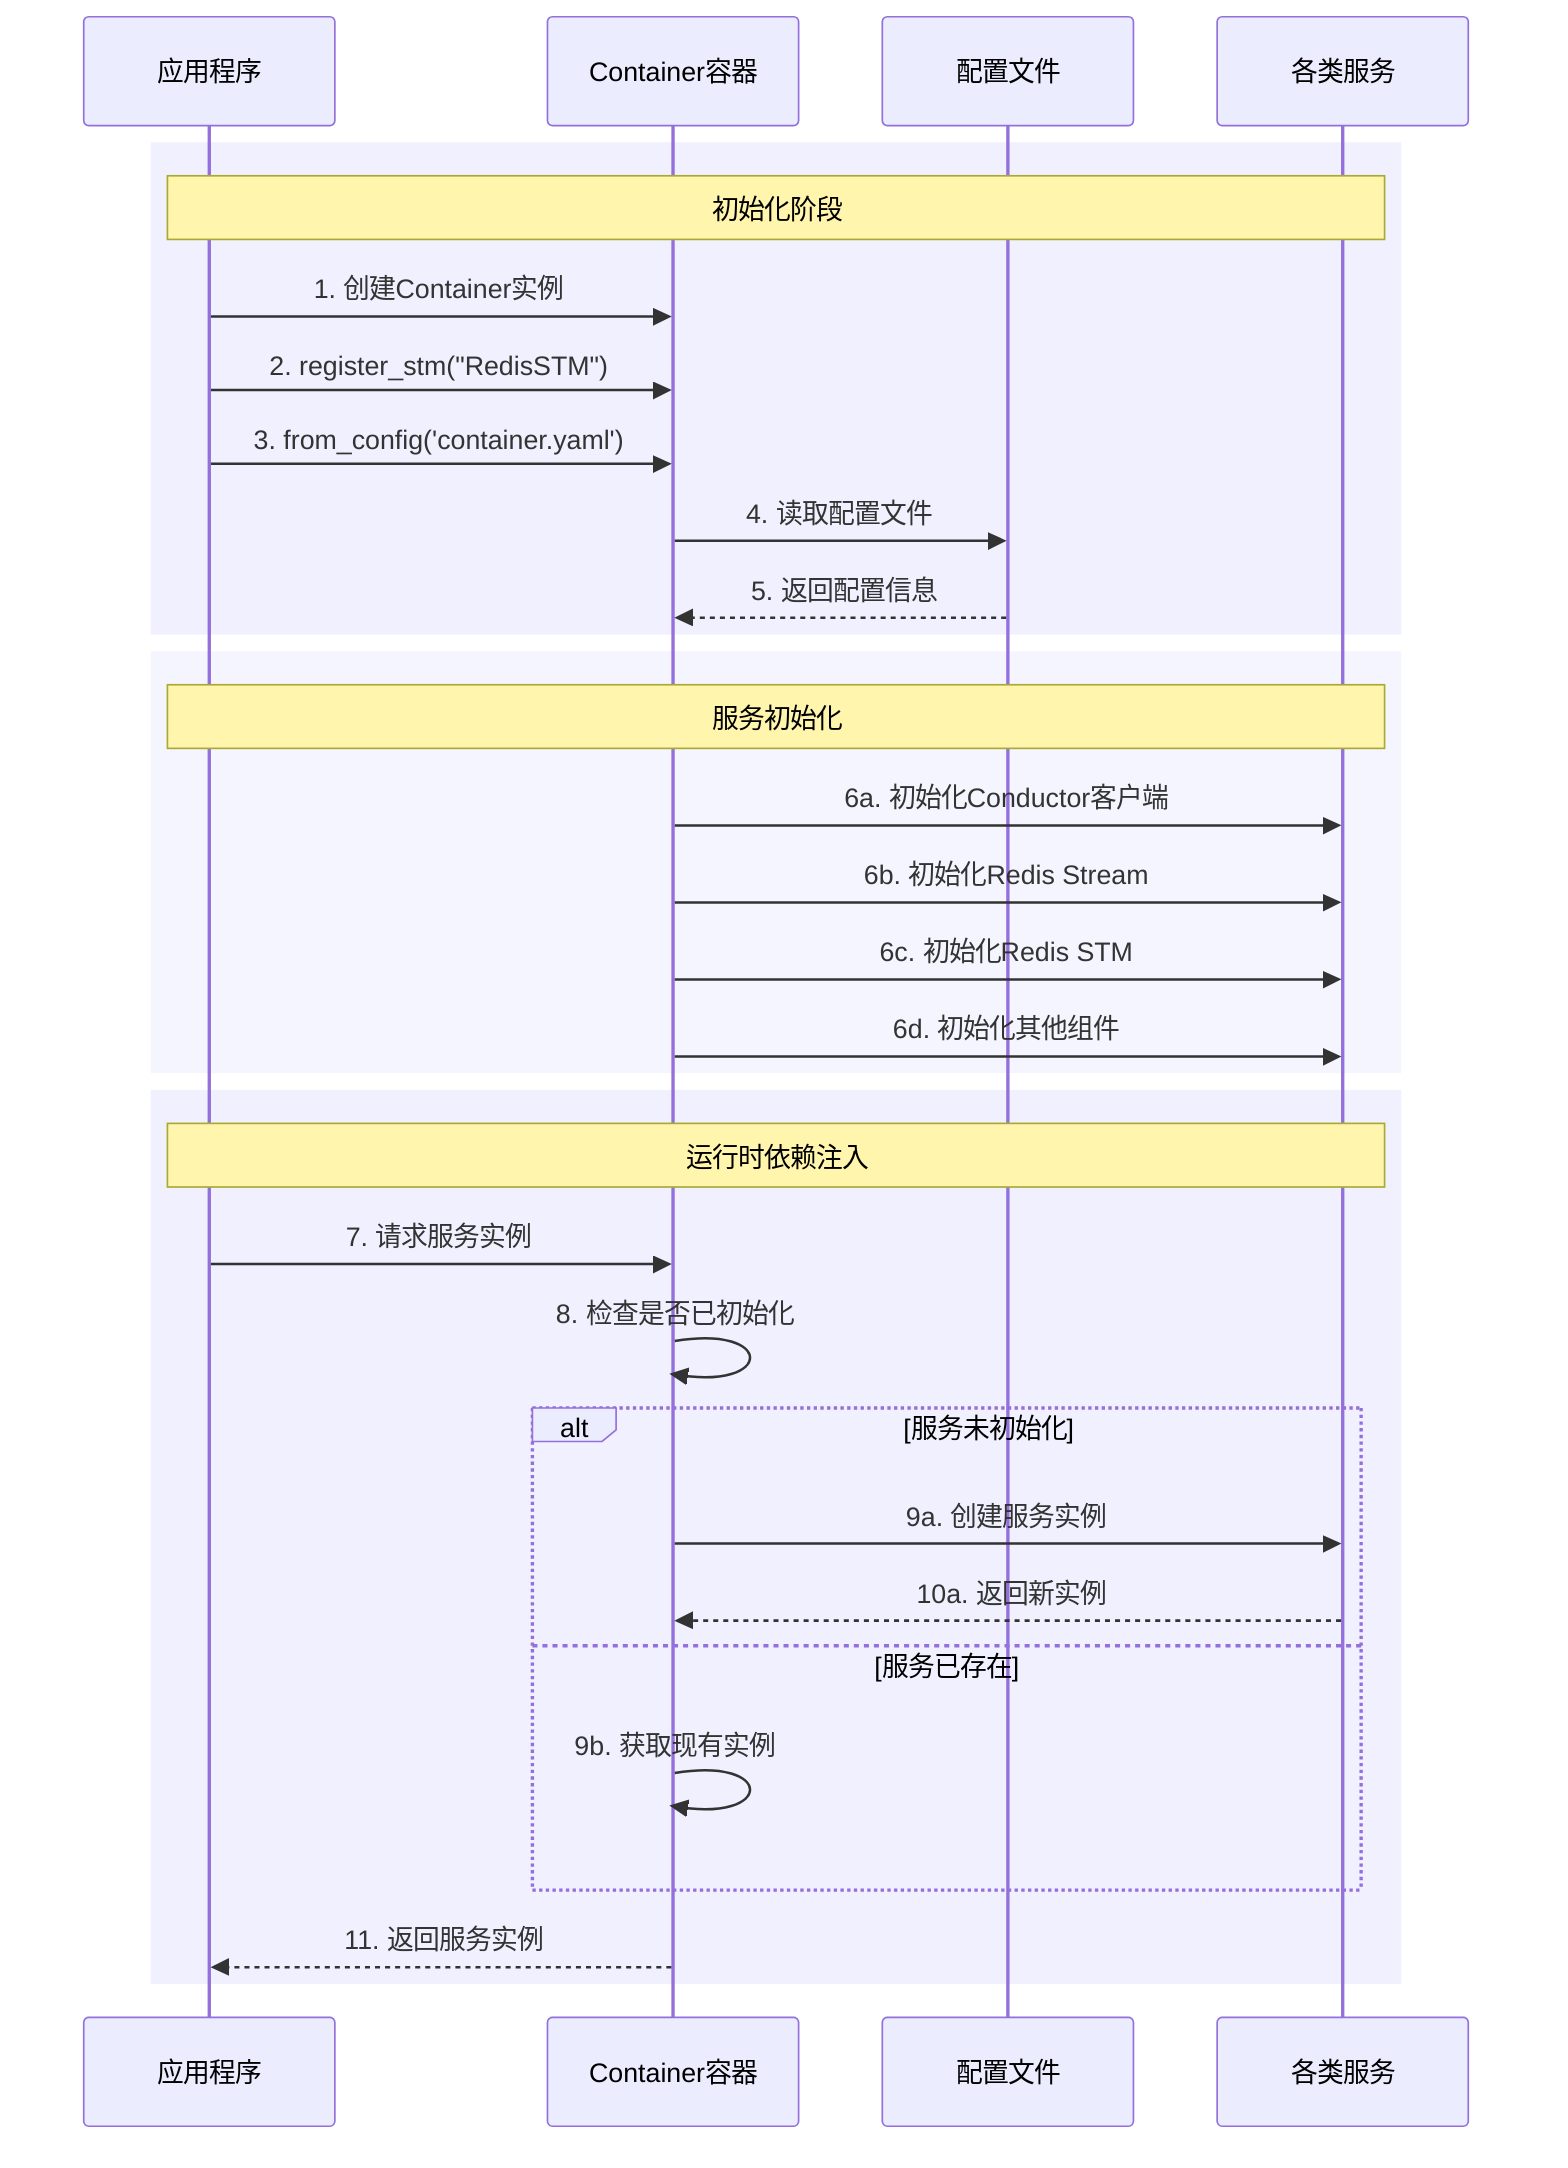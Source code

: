 sequenceDiagram
    participant App as 应用程序
    participant Con as Container容器
    participant Cfg as 配置文件
    participant Srv as 各类服务

    rect rgb(240, 240, 255)
        Note over App,Srv: 初始化阶段
        App->>Con: 1. 创建Container实例
        App->>Con: 2. register_stm("RedisSTM")
        App->>Con: 3. from_config('container.yaml')
        Con->>Cfg: 4. 读取配置文件
        Cfg-->>Con: 5. 返回配置信息
    end

    rect rgb(245, 245, 255)
        Note over App,Srv: 服务初始化
        Con->>Srv: 6a. 初始化Conductor客户端
        Con->>Srv: 6b. 初始化Redis Stream
        Con->>Srv: 6c. 初始化Redis STM
        Con->>Srv: 6d. 初始化其他组件
    end

    rect rgb(240, 240, 255)
        Note over App,Srv: 运行时依赖注入
        App->>Con: 7. 请求服务实例
        Con->>Con: 8. 检查是否已初始化
        alt 服务未初始化
            Con->>Srv: 9a. 创建服务实例
            Srv-->>Con: 10a. 返回新实例
        else 服务已存在
            Con->>Con: 9b. 获取现有实例
        end
        Con-->>App: 11. 返回服务实例
    end
